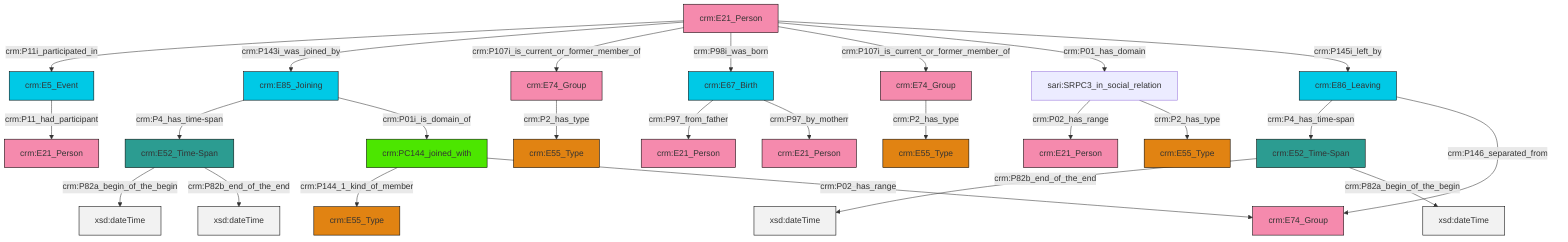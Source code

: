 graph TD
classDef Literal fill:#f2f2f2,stroke:#000000;
classDef CRM_Entity fill:#FFFFFF,stroke:#000000;
classDef Temporal_Entity fill:#00C9E6, stroke:#000000;
classDef Type fill:#E18312, stroke:#000000;
classDef Time-Span fill:#2C9C91, stroke:#000000;
classDef Appellation fill:#FFEB7F, stroke:#000000;
classDef Place fill:#008836, stroke:#000000;
classDef Persistent_Item fill:#B266B2, stroke:#000000;
classDef Conceptual_Object fill:#FFD700, stroke:#000000;
classDef Physical_Thing fill:#D2B48C, stroke:#000000;
classDef Actor fill:#f58aad, stroke:#000000;
classDef PC_Classes fill:#4ce600, stroke:#000000;
classDef Multi fill:#cccccc,stroke:#000000;

0["crm:E86_Leaving"]:::Temporal_Entity -->|crm:P4_has_time-span| 1["crm:E52_Time-Span"]:::Time-Span
4["crm:E21_Person"]:::Actor -->|crm:P11i_participated_in| 5["crm:E5_Event"]:::Temporal_Entity
0["crm:E86_Leaving"]:::Temporal_Entity -->|crm:P146_separated_from| 14["crm:E74_Group"]:::Actor
15["crm:E74_Group"]:::Actor -->|crm:P2_has_type| 16["crm:E55_Type"]:::Type
4["crm:E21_Person"]:::Actor -->|crm:P143i_was_joined_by| 12["crm:E85_Joining"]:::Temporal_Entity
12["crm:E85_Joining"]:::Temporal_Entity -->|crm:P4_has_time-span| 19["crm:E52_Time-Span"]:::Time-Span
20["sari:SRPC3_in_social_relation"]:::Default -->|crm:P02_has_range| 21["crm:E21_Person"]:::Actor
22["crm:E67_Birth"]:::Temporal_Entity -->|crm:P97_from_father| 6["crm:E21_Person"]:::Actor
5["crm:E5_Event"]:::Temporal_Entity -->|crm:P11_had_participant| 23["crm:E21_Person"]:::Actor
1["crm:E52_Time-Span"]:::Time-Span -->|crm:P82b_end_of_the_end| 26[xsd:dateTime]:::Literal
27["crm:E74_Group"]:::Actor -->|crm:P2_has_type| 10["crm:E55_Type"]:::Type
20["sari:SRPC3_in_social_relation"]:::Default -->|crm:P2_has_type| 2["crm:E55_Type"]:::Type
4["crm:E21_Person"]:::Actor -->|crm:P107i_is_current_or_former_member_of| 27["crm:E74_Group"]:::Actor
4["crm:E21_Person"]:::Actor -->|crm:P98i_was_born| 22["crm:E67_Birth"]:::Temporal_Entity
1["crm:E52_Time-Span"]:::Time-Span -->|crm:P82a_begin_of_the_begin| 32[xsd:dateTime]:::Literal
12["crm:E85_Joining"]:::Temporal_Entity -->|crm:P01i_is_domain_of| 30["crm:PC144_joined_with"]:::PC_Classes
30["crm:PC144_joined_with"]:::PC_Classes -->|crm:P144_1_kind_of_member| 28["crm:E55_Type"]:::Type
4["crm:E21_Person"]:::Actor -->|crm:P107i_is_current_or_former_member_of| 15["crm:E74_Group"]:::Actor
4["crm:E21_Person"]:::Actor -->|crm:P01_has_domain| 20["sari:SRPC3_in_social_relation"]:::Default
19["crm:E52_Time-Span"]:::Time-Span -->|crm:P82a_begin_of_the_begin| 41[xsd:dateTime]:::Literal
22["crm:E67_Birth"]:::Temporal_Entity -->|crm:P97_by_motherr| 8["crm:E21_Person"]:::Actor
30["crm:PC144_joined_with"]:::PC_Classes -->|crm:P02_has_range| 14["crm:E74_Group"]:::Actor
4["crm:E21_Person"]:::Actor -->|crm:P145i_left_by| 0["crm:E86_Leaving"]:::Temporal_Entity
19["crm:E52_Time-Span"]:::Time-Span -->|crm:P82b_end_of_the_end| 45[xsd:dateTime]:::Literal